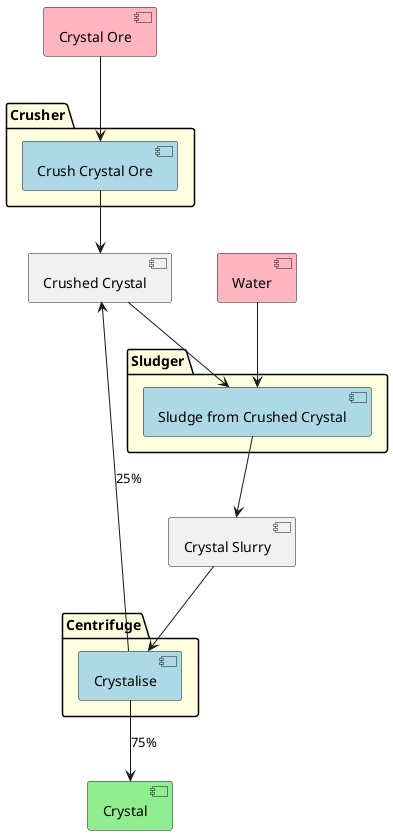 @startuml

hide methods
hide fields
hide circle

[Crystal Ore] as CO #lightpink
[Crushed Crystal] as CCr
[Crystal Slurry] as CS
[Water] as W #lightpink

[Crystal] as C #lightgreen

package Sludger #lightyellow {
[Sludge from Crushed Crystal] as SCS #lightblue
}

package Crusher #lightyellow {
[Crush Crystal Ore] as Cr #lightblue
}

package Centrifuge #lightyellow {
[Crystalise] as CCF #lightblue
}


CO --> Cr
Cr --> CCr
CCr --> SCS
W --> SCS
SCS --> CS
CS --> CCF
CCF --> C : 75%
CCF --> CCr : 25%




@enduml